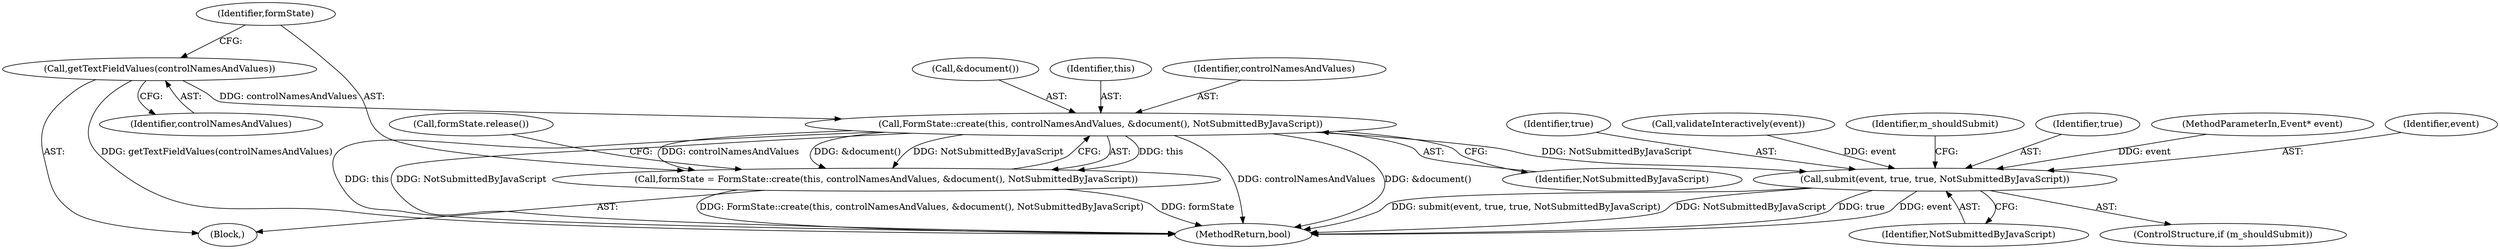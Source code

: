 digraph "0_Chrome_4d77eed905ce1d00361282e8822a2a3be61d25c0@API" {
"1000137" [label="(Call,FormState::create(this, controlNamesAndValues, &document(), NotSubmittedByJavaScript))"];
"1000132" [label="(Call,getTextFieldValues(controlNamesAndValues))"];
"1000135" [label="(Call,formState = FormState::create(this, controlNamesAndValues, &document(), NotSubmittedByJavaScript))"];
"1000159" [label="(Call,submit(event, true, true, NotSubmittedByJavaScript))"];
"1000139" [label="(Identifier,controlNamesAndValues)"];
"1000166" [label="(MethodReturn,bool)"];
"1000137" [label="(Call,FormState::create(this, controlNamesAndValues, &document(), NotSubmittedByJavaScript))"];
"1000157" [label="(ControlStructure,if (m_shouldSubmit))"];
"1000140" [label="(Call,&document())"];
"1000165" [label="(Identifier,m_shouldSubmit)"];
"1000161" [label="(Identifier,true)"];
"1000142" [label="(Identifier,NotSubmittedByJavaScript)"];
"1000101" [label="(MethodParameterIn,Event* event)"];
"1000136" [label="(Identifier,formState)"];
"1000138" [label="(Identifier,this)"];
"1000160" [label="(Identifier,event)"];
"1000135" [label="(Call,formState = FormState::create(this, controlNamesAndValues, &document(), NotSubmittedByJavaScript))"];
"1000133" [label="(Identifier,controlNamesAndValues)"];
"1000159" [label="(Call,submit(event, true, true, NotSubmittedByJavaScript))"];
"1000162" [label="(Identifier,true)"];
"1000163" [label="(Identifier,NotSubmittedByJavaScript)"];
"1000102" [label="(Block,)"];
"1000132" [label="(Call,getTextFieldValues(controlNamesAndValues))"];
"1000123" [label="(Call,validateInteractively(event))"];
"1000144" [label="(Call,formState.release())"];
"1000137" -> "1000135"  [label="AST: "];
"1000137" -> "1000142"  [label="CFG: "];
"1000138" -> "1000137"  [label="AST: "];
"1000139" -> "1000137"  [label="AST: "];
"1000140" -> "1000137"  [label="AST: "];
"1000142" -> "1000137"  [label="AST: "];
"1000135" -> "1000137"  [label="CFG: "];
"1000137" -> "1000166"  [label="DDG: NotSubmittedByJavaScript"];
"1000137" -> "1000166"  [label="DDG: controlNamesAndValues"];
"1000137" -> "1000166"  [label="DDG: &document()"];
"1000137" -> "1000166"  [label="DDG: this"];
"1000137" -> "1000135"  [label="DDG: this"];
"1000137" -> "1000135"  [label="DDG: controlNamesAndValues"];
"1000137" -> "1000135"  [label="DDG: &document()"];
"1000137" -> "1000135"  [label="DDG: NotSubmittedByJavaScript"];
"1000132" -> "1000137"  [label="DDG: controlNamesAndValues"];
"1000137" -> "1000159"  [label="DDG: NotSubmittedByJavaScript"];
"1000132" -> "1000102"  [label="AST: "];
"1000132" -> "1000133"  [label="CFG: "];
"1000133" -> "1000132"  [label="AST: "];
"1000136" -> "1000132"  [label="CFG: "];
"1000132" -> "1000166"  [label="DDG: getTextFieldValues(controlNamesAndValues)"];
"1000135" -> "1000102"  [label="AST: "];
"1000136" -> "1000135"  [label="AST: "];
"1000144" -> "1000135"  [label="CFG: "];
"1000135" -> "1000166"  [label="DDG: formState"];
"1000135" -> "1000166"  [label="DDG: FormState::create(this, controlNamesAndValues, &document(), NotSubmittedByJavaScript)"];
"1000159" -> "1000157"  [label="AST: "];
"1000159" -> "1000163"  [label="CFG: "];
"1000160" -> "1000159"  [label="AST: "];
"1000161" -> "1000159"  [label="AST: "];
"1000162" -> "1000159"  [label="AST: "];
"1000163" -> "1000159"  [label="AST: "];
"1000165" -> "1000159"  [label="CFG: "];
"1000159" -> "1000166"  [label="DDG: event"];
"1000159" -> "1000166"  [label="DDG: submit(event, true, true, NotSubmittedByJavaScript)"];
"1000159" -> "1000166"  [label="DDG: NotSubmittedByJavaScript"];
"1000159" -> "1000166"  [label="DDG: true"];
"1000123" -> "1000159"  [label="DDG: event"];
"1000101" -> "1000159"  [label="DDG: event"];
}
